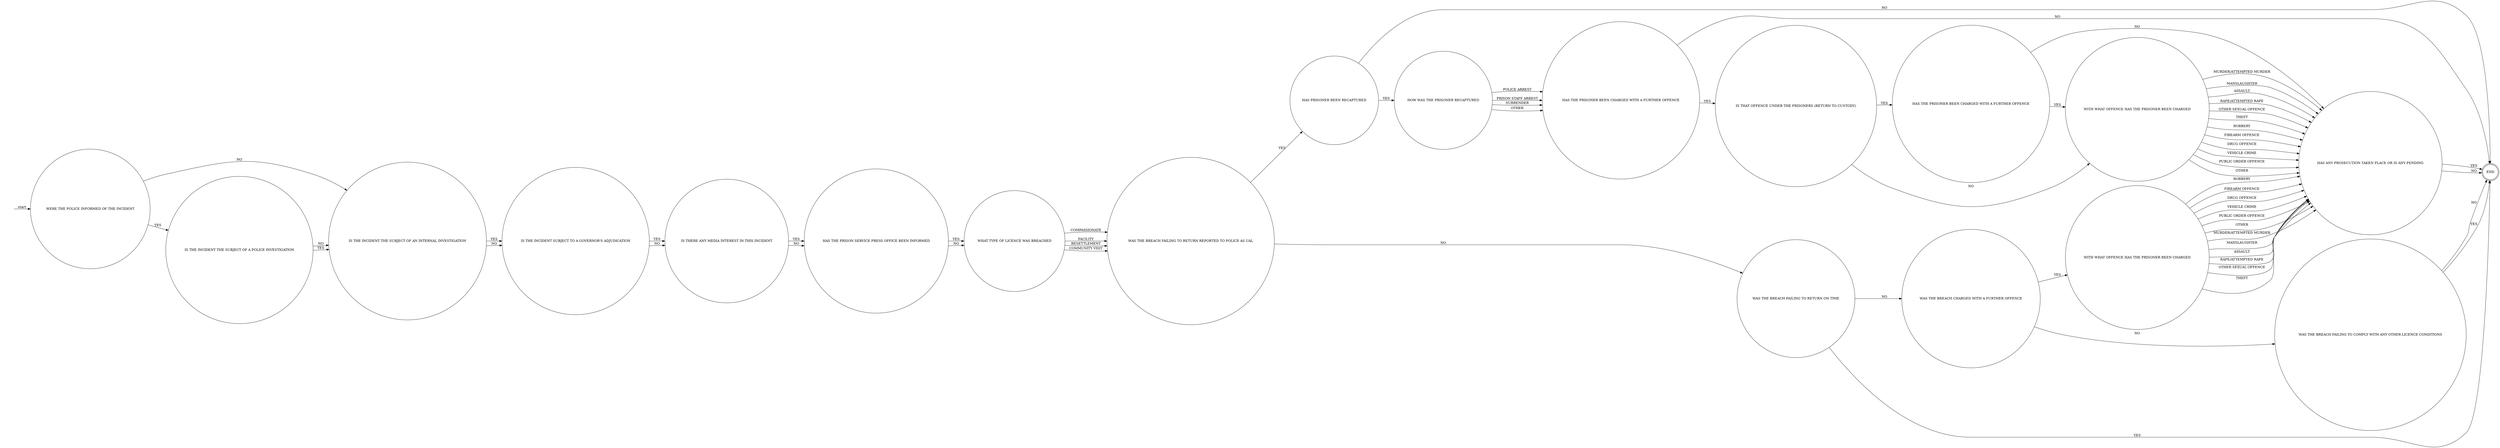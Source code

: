 digraph OLD_TEMPORARY_RELEASE_FAILURE {  rankdir=LR;
  node [shape = circle];
  START_NODE [label="", shape=none];
  START_NODE -> 44885 [label = "start"];
  END_NODE [label="END", shape="doublecircle"];
  44259 [label = "HAS THE PRISONER BEEN CHARGED WITH A FURTHER OFFENCE"];
  44259 -> 44772 [label = "YES"];
  44259 -> END_NODE [label = "NO"];
  44266 [label = "HAS THE PRISONER BEEN CHARGED WITH A FURTHER OFFENCE"];
  44266 -> 44694 [label = "YES"];
  44266 -> 44602 [label = "NO"];
  44345 [label = "IS THE INCIDENT THE SUBJECT OF A POLICE INVESTIGATION"];
  44345 -> 44893 [label = "YES"];
  44345 -> 44893 [label = "NO"];
  44351 [label = "WAS THE BREACH CHARGED WITH A FURTHER OFFENCE"];
  44351 -> 44934 [label = "YES"];
  44351 -> 45160 [label = "NO"];
  44358 [label = "WAS THE BREACH FAILING TO RETURN ON TIME"];
  44358 -> END_NODE [label = "YES"];
  44358 -> 44351 [label = "NO"];
  44459 [label = "IS THERE ANY MEDIA INTEREST IN THIS INCIDENT"];
  44459 -> 44736 [label = "YES"];
  44459 -> 44736 [label = "NO"];
  44602 [label = "HAS ANY PROSECUTION TAKEN PLACE OR IS ANY PENDING"];
  44602 -> END_NODE [label = "YES"];
  44602 -> END_NODE [label = "NO"];
  44694 [label = "WITH WHAT OFFENCE HAS THE PRISONER BEEN CHARGED"];
  44694 -> 44602 [label = "MURDER/ATTEMPTED MURDER"];
  44694 -> 44602 [label = "MANSLAUGHTER"];
  44694 -> 44602 [label = "ASSAULT"];
  44694 -> 44602 [label = "RAPE/ATTEMPTED RAPE"];
  44694 -> 44602 [label = "OTHER SEXUAL OFFENCE"];
  44694 -> 44602 [label = "THEFT"];
  44694 -> 44602 [label = "ROBBERY"];
  44694 -> 44602 [label = "FIREARM OFFENCE"];
  44694 -> 44602 [label = "DRUG OFFENCE"];
  44694 -> 44602 [label = "VEHICLE CRIME"];
  44694 -> 44602 [label = "PUBLIC ORDER OFFENCE"];
  44694 -> 44602 [label = "OTHER"];
  44736 [label = "HAS THE PRISON SERVICE PRESS OFFICE BEEN INFORMED"];
  44736 -> 44942 [label = "YES"];
  44736 -> 44942 [label = "NO"];
  44772 [label = "IS THAT OFFENCE UNDER THE PRISONERS (RETURN TO CUSTODY)"];
  44772 -> 44266 [label = "YES"];
  44772 -> 44694 [label = "NO"];
  44826 [label = "HAS PRISONER BEEN RECAPTURED"];
  44826 -> 44997 [label = "YES"];
  44826 -> END_NODE [label = "NO"];
  44885 [label = "WERE THE POLICE INFORMED OF THE INCIDENT"];
  44885 -> 44345 [label = "YES"];
  44885 -> 44893 [label = "NO"];
  44893 [label = "IS THE INCIDENT THE SUBJECT OF AN INTERNAL INVESTIGATION"];
  44893 -> 44926 [label = "YES"];
  44893 -> 44926 [label = "NO"];
  44926 [label = "IS THE INCIDENT SUBJECT TO A GOVERNOR'S ADJUDICATION"];
  44926 -> 44459 [label = "YES"];
  44926 -> 44459 [label = "NO"];
  44934 [label = "WITH WHAT OFFENCE HAS THE PRISONER BEEN CHARGED"];
  44934 -> 44602 [label = "MURDER/ATTEMPTED MURDER"];
  44934 -> 44602 [label = "MANSLAUGHTER"];
  44934 -> 44602 [label = "ASSAULT"];
  44934 -> 44602 [label = "RAPE/ATTEMPTED RAPE"];
  44934 -> 44602 [label = "OTHER SEXUAL OFFENCE"];
  44934 -> 44602 [label = "THEFT"];
  44934 -> 44602 [label = "ROBBERY"];
  44934 -> 44602 [label = "FIREARM OFFENCE"];
  44934 -> 44602 [label = "DRUG OFFENCE"];
  44934 -> 44602 [label = "VEHICLE CRIME"];
  44934 -> 44602 [label = "PUBLIC ORDER OFFENCE"];
  44934 -> 44602 [label = "OTHER"];
  44942 [label = "WHAT TYPE OF LICENCE WAS BREACHED"];
  44942 -> 45081 [label = "COMPASSIONATE"];
  44942 -> 45081 [label = "FACILITY"];
  44942 -> 45081 [label = "RESETTLEMENT"];
  44942 -> 45081 [label = "COMMUNITY VISIT"];
  44997 [label = "HOW WAS THE PRISONER RECAPTURED"];
  44997 -> 44259 [label = "POLICE ARREST"];
  44997 -> 44259 [label = "PRISON STAFF ARREST"];
  44997 -> 44259 [label = "SURRENDER"];
  44997 -> 44259 [label = "OTHER"];
  45081 [label = "WAS THE BREACH FAILING TO RETURN REPORTED TO POLICE AS UAL"];
  45081 -> 44826 [label = "YES"];
  45081 -> 44358 [label = "NO"];
  45160 [label = "WAS THE BREACH FAILING TO COMPLY WITH ANY OTHER LICENCE CONDITIONS"];
  45160 -> END_NODE [label = "YES"];
  45160 -> END_NODE [label = "NO"];
}
